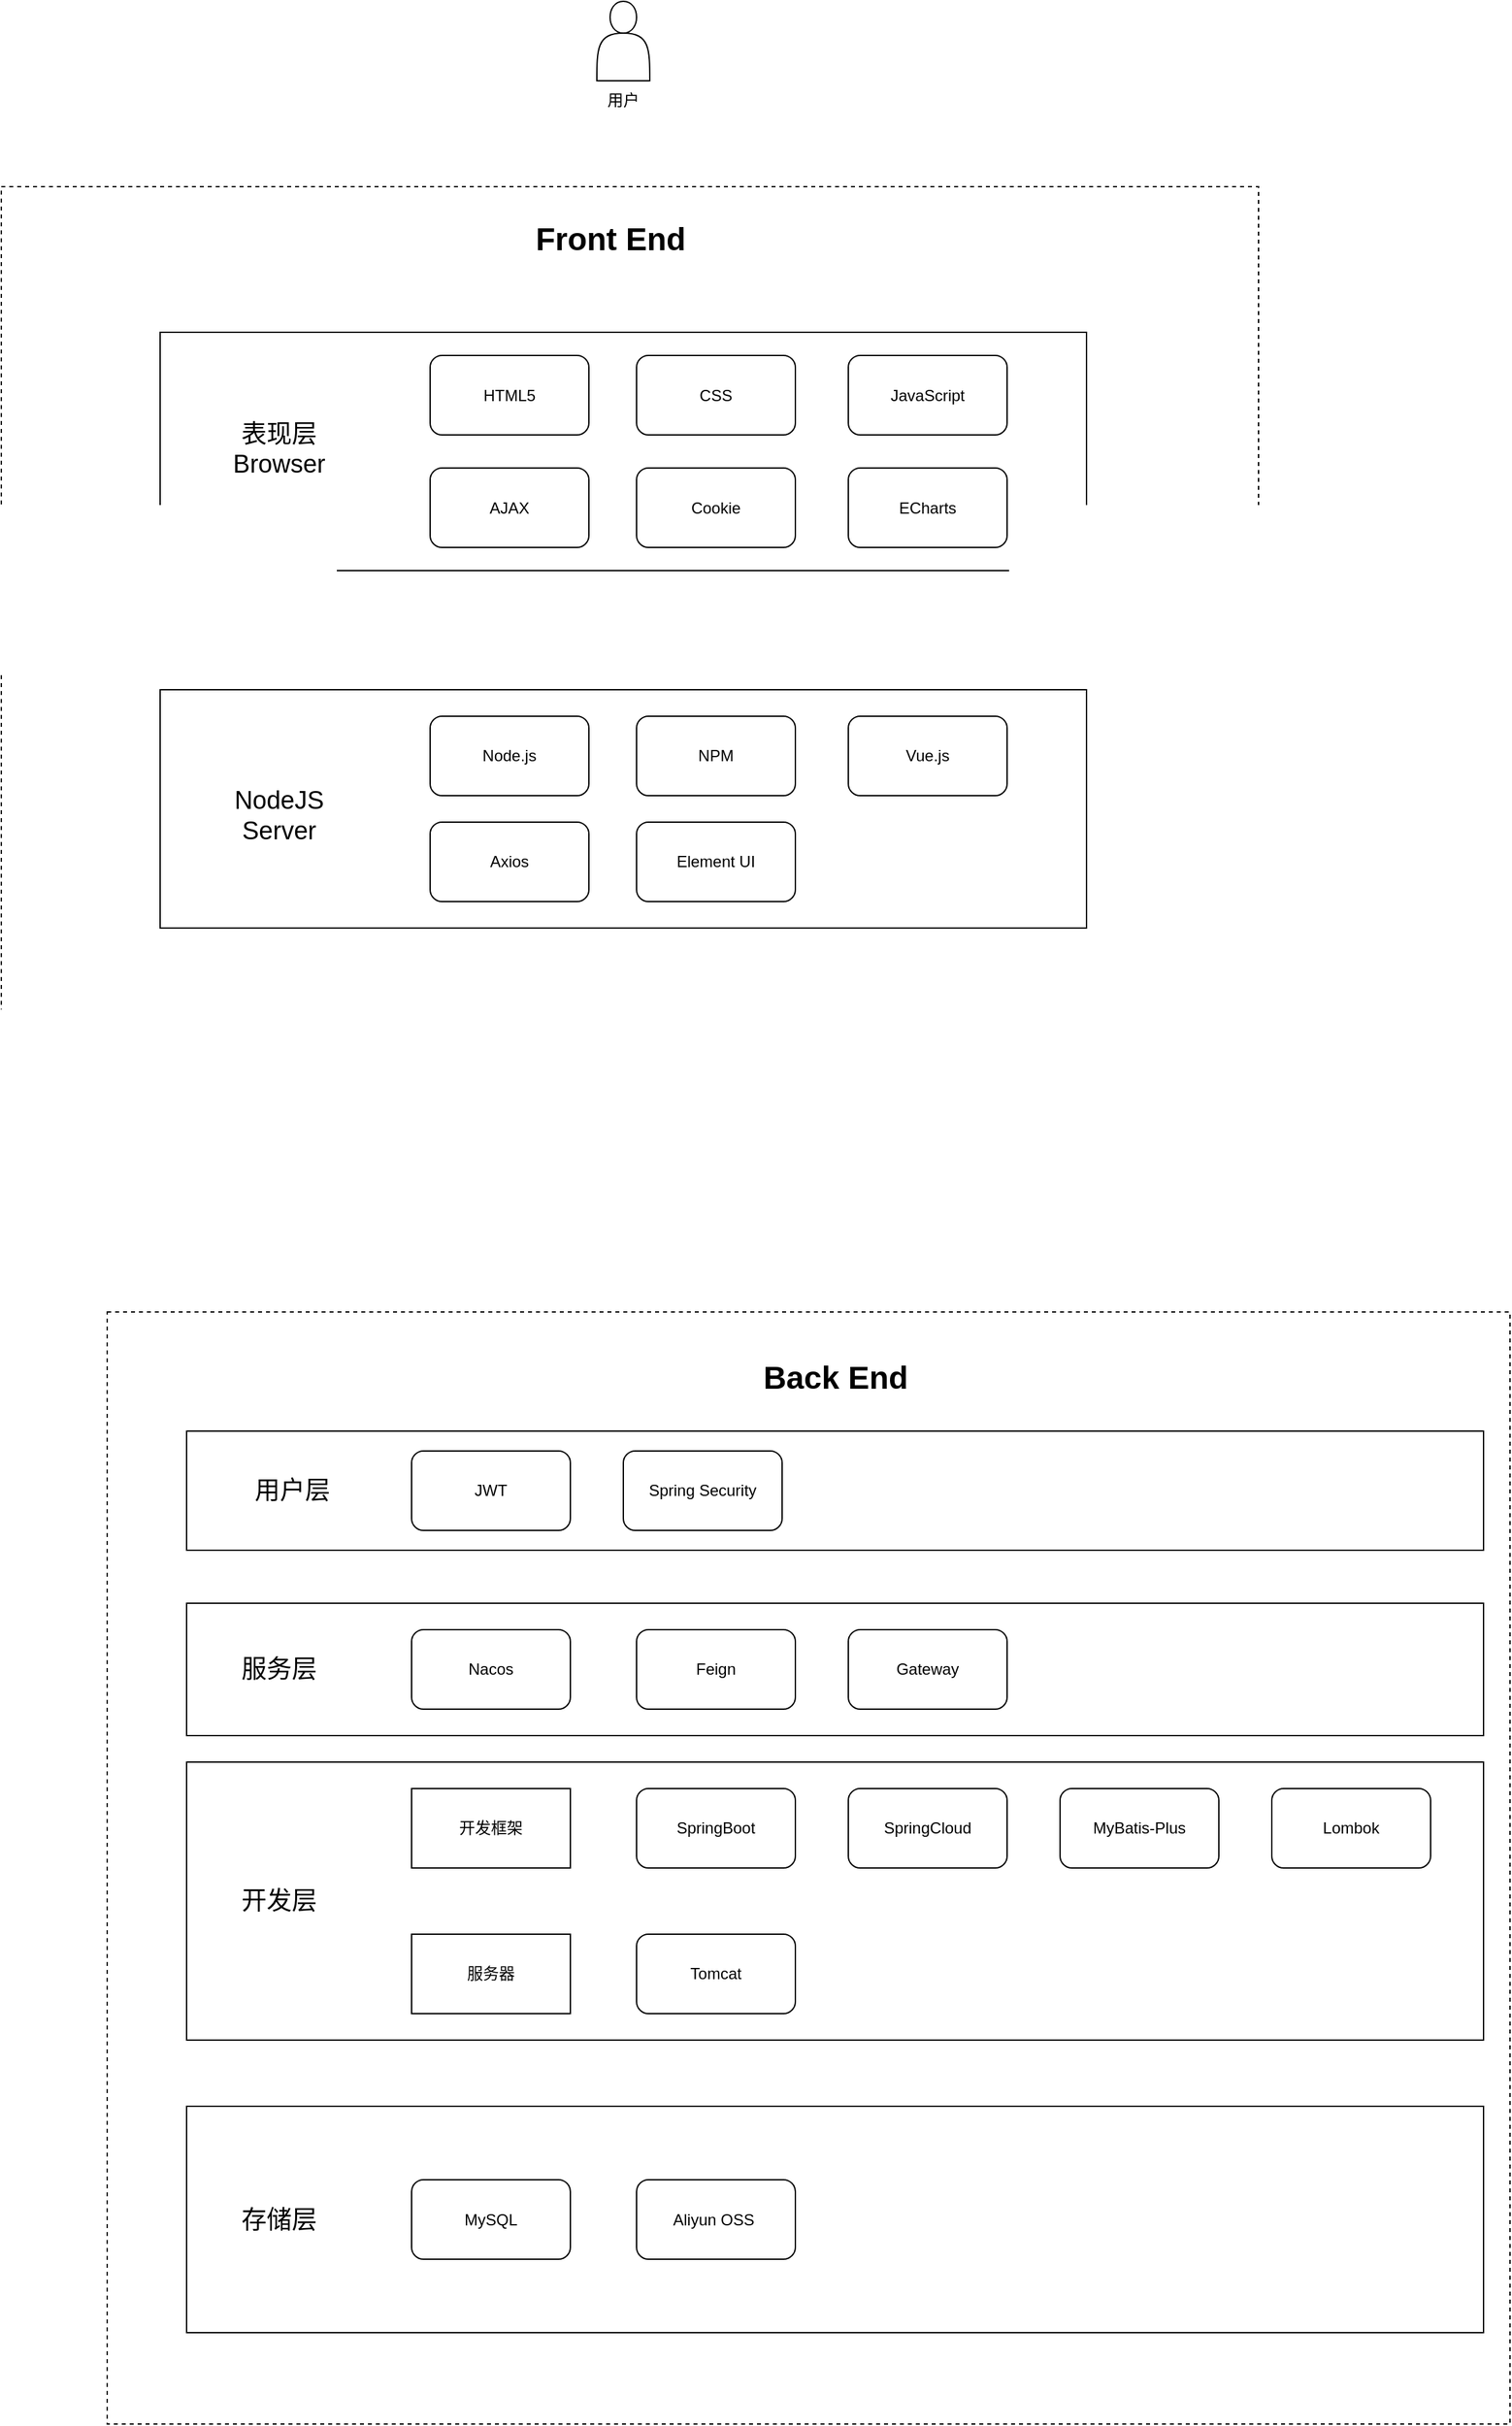 <mxfile version="27.0.5">
  <diagram name="第 1 页" id="Cz8G3LMhz7FscJKF8xex">
    <mxGraphModel dx="1580" dy="967" grid="1" gridSize="10" guides="1" tooltips="1" connect="1" arrows="1" fold="1" page="1" pageScale="1" pageWidth="827" pageHeight="1169" math="0" shadow="0">
      <root>
        <mxCell id="0" />
        <mxCell id="1" parent="0" />
        <mxCell id="FQD1zHUw6WI440xkweCA-1" value="" style="shape=actor;whiteSpace=wrap;html=1;" parent="1" vertex="1">
          <mxGeometry x="570" y="30" width="40" height="60" as="geometry" />
        </mxCell>
        <mxCell id="FQD1zHUw6WI440xkweCA-5" value="" style="rounded=0;whiteSpace=wrap;html=1;dashed=1;" parent="1" vertex="1">
          <mxGeometry x="120" y="170" width="950" height="670" as="geometry" />
        </mxCell>
        <mxCell id="FQD1zHUw6WI440xkweCA-6" value="" style="rounded=0;whiteSpace=wrap;html=1;" parent="1" vertex="1">
          <mxGeometry x="240" y="280" width="700" height="180" as="geometry" />
        </mxCell>
        <mxCell id="FQD1zHUw6WI440xkweCA-8" value="HTML5" style="rounded=1;whiteSpace=wrap;html=1;" parent="1" vertex="1">
          <mxGeometry x="444" y="297.5" width="120" height="60" as="geometry" />
        </mxCell>
        <mxCell id="FQD1zHUw6WI440xkweCA-9" value="CSS" style="rounded=1;whiteSpace=wrap;html=1;" parent="1" vertex="1">
          <mxGeometry x="600" y="297.5" width="120" height="60" as="geometry" />
        </mxCell>
        <mxCell id="FQD1zHUw6WI440xkweCA-10" value="JavaScript" style="rounded=1;whiteSpace=wrap;html=1;" parent="1" vertex="1">
          <mxGeometry x="760" y="297.5" width="120" height="60" as="geometry" />
        </mxCell>
        <mxCell id="FQD1zHUw6WI440xkweCA-11" value="AJAX" style="rounded=1;whiteSpace=wrap;html=1;" parent="1" vertex="1">
          <mxGeometry x="444" y="382.5" width="120" height="60" as="geometry" />
        </mxCell>
        <mxCell id="FQD1zHUw6WI440xkweCA-12" value="Cookie" style="rounded=1;whiteSpace=wrap;html=1;" parent="1" vertex="1">
          <mxGeometry x="600" y="382.5" width="120" height="60" as="geometry" />
        </mxCell>
        <mxCell id="FQD1zHUw6WI440xkweCA-13" value="ECharts" style="rounded=1;whiteSpace=wrap;html=1;" parent="1" vertex="1">
          <mxGeometry x="760" y="382.5" width="120" height="60" as="geometry" />
        </mxCell>
        <mxCell id="FQD1zHUw6WI440xkweCA-20" value="" style="rounded=0;whiteSpace=wrap;html=1;dashed=1;" parent="1" vertex="1">
          <mxGeometry x="200" y="1020" width="1060" height="840" as="geometry" />
        </mxCell>
        <mxCell id="FQD1zHUw6WI440xkweCA-21" value="" style="rounded=0;whiteSpace=wrap;html=1;" parent="1" vertex="1">
          <mxGeometry x="260" y="1110" width="980" height="90" as="geometry" />
        </mxCell>
        <mxCell id="FQD1zHUw6WI440xkweCA-22" value="JWT" style="rounded=1;whiteSpace=wrap;html=1;" parent="1" vertex="1">
          <mxGeometry x="430" y="1125" width="120" height="60" as="geometry" />
        </mxCell>
        <mxCell id="FQD1zHUw6WI440xkweCA-23" value="Spring Security" style="rounded=1;whiteSpace=wrap;html=1;" parent="1" vertex="1">
          <mxGeometry x="590" y="1125" width="120" height="60" as="geometry" />
        </mxCell>
        <mxCell id="FQD1zHUw6WI440xkweCA-24" value="" style="rounded=0;whiteSpace=wrap;html=1;" parent="1" vertex="1">
          <mxGeometry x="260" y="1240" width="980" height="100" as="geometry" />
        </mxCell>
        <mxCell id="FQD1zHUw6WI440xkweCA-25" value="Nacos" style="rounded=1;whiteSpace=wrap;html=1;" parent="1" vertex="1">
          <mxGeometry x="430" y="1260" width="120" height="60" as="geometry" />
        </mxCell>
        <mxCell id="FQD1zHUw6WI440xkweCA-26" value="Feign" style="rounded=1;whiteSpace=wrap;html=1;" parent="1" vertex="1">
          <mxGeometry x="600" y="1260" width="120" height="60" as="geometry" />
        </mxCell>
        <mxCell id="FQD1zHUw6WI440xkweCA-27" value="Gateway" style="rounded=1;whiteSpace=wrap;html=1;" parent="1" vertex="1">
          <mxGeometry x="760" y="1260" width="120" height="60" as="geometry" />
        </mxCell>
        <mxCell id="FQD1zHUw6WI440xkweCA-28" value="" style="rounded=0;whiteSpace=wrap;html=1;" parent="1" vertex="1">
          <mxGeometry x="260" y="1360" width="980" height="210" as="geometry" />
        </mxCell>
        <mxCell id="FQD1zHUw6WI440xkweCA-31" value="SpringBoot" style="rounded=1;whiteSpace=wrap;html=1;" parent="1" vertex="1">
          <mxGeometry x="600" y="1380" width="120" height="60" as="geometry" />
        </mxCell>
        <mxCell id="FQD1zHUw6WI440xkweCA-32" value="SpringCloud" style="rounded=1;whiteSpace=wrap;html=1;" parent="1" vertex="1">
          <mxGeometry x="760" y="1380" width="120" height="60" as="geometry" />
        </mxCell>
        <mxCell id="FQD1zHUw6WI440xkweCA-33" value="MyBatis-Plus" style="rounded=1;whiteSpace=wrap;html=1;" parent="1" vertex="1">
          <mxGeometry x="920" y="1380" width="120" height="60" as="geometry" />
        </mxCell>
        <mxCell id="FQD1zHUw6WI440xkweCA-34" value="Lombok" style="rounded=1;whiteSpace=wrap;html=1;" parent="1" vertex="1">
          <mxGeometry x="1080" y="1380" width="120" height="60" as="geometry" />
        </mxCell>
        <mxCell id="FQD1zHUw6WI440xkweCA-36" value="服务器" style="rounded=0;whiteSpace=wrap;html=1;" parent="1" vertex="1">
          <mxGeometry x="430" y="1490" width="120" height="60" as="geometry" />
        </mxCell>
        <mxCell id="FQD1zHUw6WI440xkweCA-37" value="Tomcat" style="rounded=1;whiteSpace=wrap;html=1;" parent="1" vertex="1">
          <mxGeometry x="600" y="1490" width="120" height="60" as="geometry" />
        </mxCell>
        <mxCell id="FQD1zHUw6WI440xkweCA-38" value="" style="rounded=0;whiteSpace=wrap;html=1;" parent="1" vertex="1">
          <mxGeometry x="260" y="1620" width="980" height="171" as="geometry" />
        </mxCell>
        <mxCell id="FQD1zHUw6WI440xkweCA-39" value="MySQL" style="rounded=1;whiteSpace=wrap;html=1;" parent="1" vertex="1">
          <mxGeometry x="430" y="1675.5" width="120" height="60" as="geometry" />
        </mxCell>
        <mxCell id="FQD1zHUw6WI440xkweCA-41" value="Aliyun OSS&amp;nbsp;" style="rounded=1;whiteSpace=wrap;html=1;" parent="1" vertex="1">
          <mxGeometry x="600" y="1675.5" width="120" height="60" as="geometry" />
        </mxCell>
        <mxCell id="FQD1zHUw6WI440xkweCA-43" value="用户" style="text;html=1;align=center;verticalAlign=middle;whiteSpace=wrap;rounded=0;" parent="1" vertex="1">
          <mxGeometry x="560" y="90" width="60" height="30" as="geometry" />
        </mxCell>
        <mxCell id="FQD1zHUw6WI440xkweCA-44" value="Front End" style="text;strokeColor=none;fillColor=none;html=1;fontSize=24;fontStyle=1;verticalAlign=middle;align=center;" parent="1" vertex="1">
          <mxGeometry x="530" y="190" width="100" height="40" as="geometry" />
        </mxCell>
        <mxCell id="FQD1zHUw6WI440xkweCA-47" value="Back End" style="text;strokeColor=none;fillColor=none;html=1;fontSize=24;fontStyle=1;verticalAlign=middle;align=center;" parent="1" vertex="1">
          <mxGeometry x="700" y="1050" width="100" height="40" as="geometry" />
        </mxCell>
        <mxCell id="FQD1zHUw6WI440xkweCA-48" value="&lt;font style=&quot;font-size: 19px;&quot;&gt;表现层&lt;/font&gt;&lt;div&gt;&lt;font style=&quot;font-size: 19px;&quot;&gt;Browser&lt;/font&gt;&lt;/div&gt;" style="text;html=1;align=center;verticalAlign=middle;whiteSpace=wrap;rounded=0;" parent="1" vertex="1">
          <mxGeometry x="280" y="352.5" width="100" height="30" as="geometry" />
        </mxCell>
        <mxCell id="FQD1zHUw6WI440xkweCA-50" value="" style="rounded=0;whiteSpace=wrap;html=1;" parent="1" vertex="1">
          <mxGeometry x="240" y="550" width="700" height="180" as="geometry" />
        </mxCell>
        <mxCell id="FQD1zHUw6WI440xkweCA-15" value="Node.js" style="rounded=1;whiteSpace=wrap;html=1;" parent="1" vertex="1">
          <mxGeometry x="444" y="570" width="120" height="60" as="geometry" />
        </mxCell>
        <mxCell id="FQD1zHUw6WI440xkweCA-16" value="NPM" style="rounded=1;whiteSpace=wrap;html=1;" parent="1" vertex="1">
          <mxGeometry x="600" y="570" width="120" height="60" as="geometry" />
        </mxCell>
        <mxCell id="FQD1zHUw6WI440xkweCA-17" value="Vue.js" style="rounded=1;whiteSpace=wrap;html=1;" parent="1" vertex="1">
          <mxGeometry x="760" y="570" width="120" height="60" as="geometry" />
        </mxCell>
        <mxCell id="FQD1zHUw6WI440xkweCA-18" value="Axios" style="rounded=1;whiteSpace=wrap;html=1;" parent="1" vertex="1">
          <mxGeometry x="444" y="650" width="120" height="60" as="geometry" />
        </mxCell>
        <mxCell id="FQD1zHUw6WI440xkweCA-19" value="Element UI" style="rounded=1;whiteSpace=wrap;html=1;" parent="1" vertex="1">
          <mxGeometry x="600" y="650" width="120" height="60" as="geometry" />
        </mxCell>
        <mxCell id="FQD1zHUw6WI440xkweCA-51" value="&lt;span style=&quot;font-size: 19px;&quot;&gt;NodeJS&lt;/span&gt;&lt;div&gt;&lt;span style=&quot;font-size: 19px;&quot;&gt;Server&lt;/span&gt;&lt;/div&gt;" style="text;html=1;align=center;verticalAlign=middle;whiteSpace=wrap;rounded=0;" parent="1" vertex="1">
          <mxGeometry x="280" y="630" width="100" height="30" as="geometry" />
        </mxCell>
        <mxCell id="FQD1zHUw6WI440xkweCA-56" value="&lt;span style=&quot;font-size: 19px;&quot;&gt;用户层&lt;/span&gt;" style="text;html=1;align=center;verticalAlign=middle;whiteSpace=wrap;rounded=0;" parent="1" vertex="1">
          <mxGeometry x="290" y="1140" width="100" height="30" as="geometry" />
        </mxCell>
        <mxCell id="FQD1zHUw6WI440xkweCA-60" value="&lt;span style=&quot;font-size: 19px;&quot;&gt;服务层&lt;/span&gt;" style="text;html=1;align=center;verticalAlign=middle;whiteSpace=wrap;rounded=0;" parent="1" vertex="1">
          <mxGeometry x="280" y="1275" width="100" height="30" as="geometry" />
        </mxCell>
        <mxCell id="FQD1zHUw6WI440xkweCA-64" value="&lt;span style=&quot;font-size: 19px;&quot;&gt;开发层&lt;/span&gt;" style="text;html=1;align=center;verticalAlign=middle;whiteSpace=wrap;rounded=0;" parent="1" vertex="1">
          <mxGeometry x="280" y="1450" width="100" height="30" as="geometry" />
        </mxCell>
        <mxCell id="FQD1zHUw6WI440xkweCA-67" value="&lt;span style=&quot;font-size: 19px;&quot;&gt;存储层&lt;/span&gt;" style="text;html=1;align=center;verticalAlign=middle;whiteSpace=wrap;rounded=0;" parent="1" vertex="1">
          <mxGeometry x="280" y="1690.5" width="100" height="30" as="geometry" />
        </mxCell>
        <mxCell id="FQD1zHUw6WI440xkweCA-68" value="开发框架" style="rounded=0;whiteSpace=wrap;html=1;" parent="1" vertex="1">
          <mxGeometry x="430" y="1380" width="120" height="60" as="geometry" />
        </mxCell>
      </root>
    </mxGraphModel>
  </diagram>
</mxfile>
